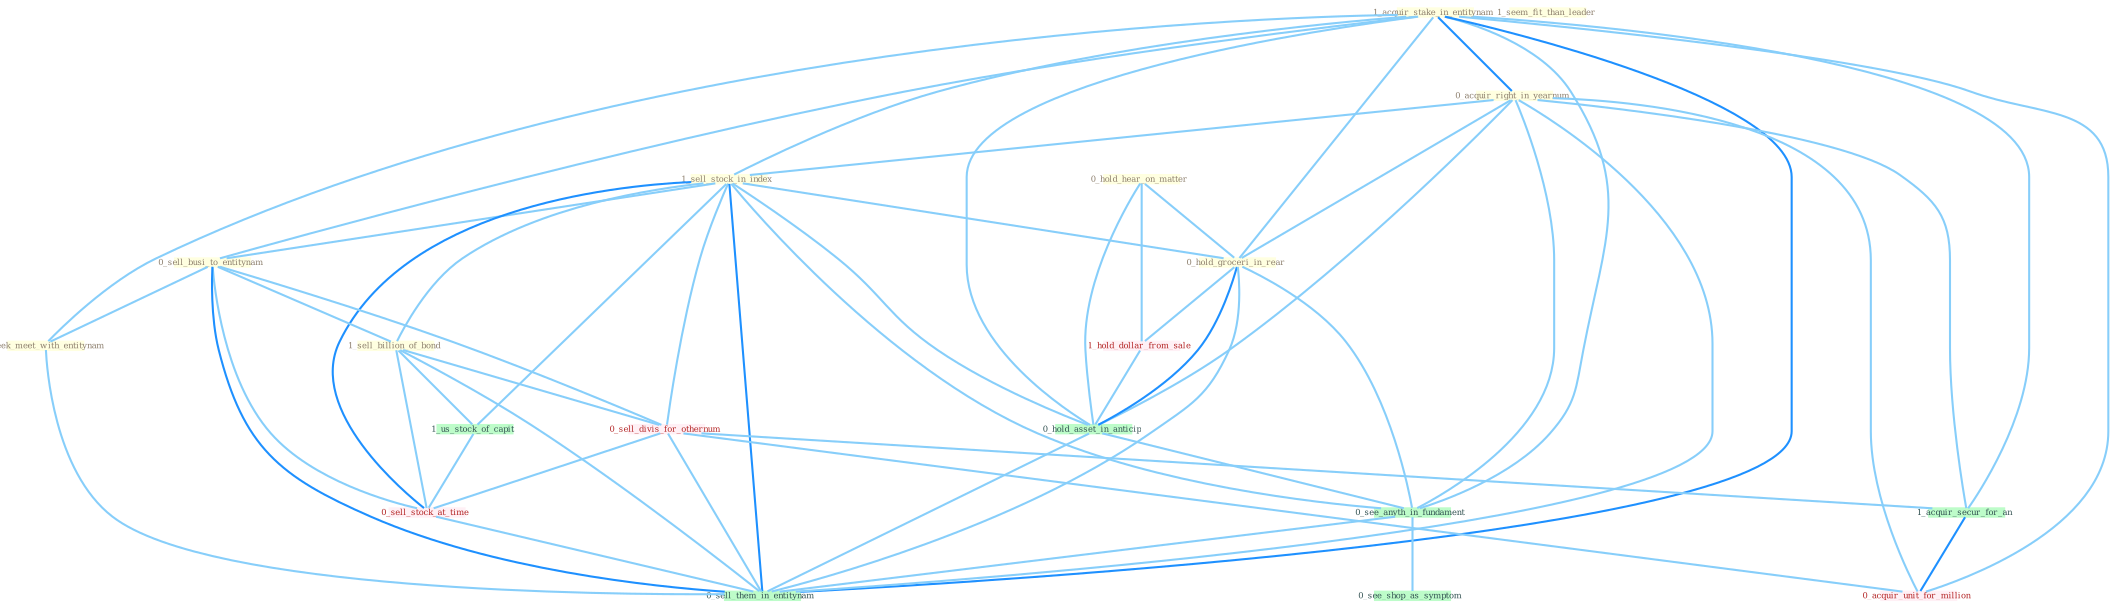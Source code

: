 Graph G{ 
    node
    [shape=polygon,style=filled,width=.5,height=.06,color="#BDFCC9",fixedsize=true,fontsize=4,
    fontcolor="#2f4f4f"];
    {node
    [color="#ffffe0", fontcolor="#8b7d6b"] "1_acquir_stake_in_entitynam " "0_hold_hear_on_matter " "0_acquir_right_in_yearnum " "1_sell_stock_in_index " "1_seem_fit_than_leader " "0_sell_busi_to_entitynam " "1_sell_billion_of_bond " "0_seek_meet_with_entitynam " "0_hold_groceri_in_rear "}
{node [color="#fff0f5", fontcolor="#b22222"] "0_sell_divis_for_othernum " "1_hold_dollar_from_sale " "0_sell_stock_at_time " "0_acquir_unit_for_million "}
edge [color="#B0E2FF"];

	"1_acquir_stake_in_entitynam " -- "0_acquir_right_in_yearnum " [w="2", color="#1e90ff" , len=0.8];
	"1_acquir_stake_in_entitynam " -- "1_sell_stock_in_index " [w="1", color="#87cefa" ];
	"1_acquir_stake_in_entitynam " -- "0_sell_busi_to_entitynam " [w="1", color="#87cefa" ];
	"1_acquir_stake_in_entitynam " -- "0_seek_meet_with_entitynam " [w="1", color="#87cefa" ];
	"1_acquir_stake_in_entitynam " -- "0_hold_groceri_in_rear " [w="1", color="#87cefa" ];
	"1_acquir_stake_in_entitynam " -- "1_acquir_secur_for_an " [w="1", color="#87cefa" ];
	"1_acquir_stake_in_entitynam " -- "0_hold_asset_in_anticip " [w="1", color="#87cefa" ];
	"1_acquir_stake_in_entitynam " -- "0_see_anyth_in_fundament " [w="1", color="#87cefa" ];
	"1_acquir_stake_in_entitynam " -- "0_acquir_unit_for_million " [w="1", color="#87cefa" ];
	"1_acquir_stake_in_entitynam " -- "0_sell_them_in_entitynam " [w="2", color="#1e90ff" , len=0.8];
	"0_hold_hear_on_matter " -- "0_hold_groceri_in_rear " [w="1", color="#87cefa" ];
	"0_hold_hear_on_matter " -- "1_hold_dollar_from_sale " [w="1", color="#87cefa" ];
	"0_hold_hear_on_matter " -- "0_hold_asset_in_anticip " [w="1", color="#87cefa" ];
	"0_acquir_right_in_yearnum " -- "1_sell_stock_in_index " [w="1", color="#87cefa" ];
	"0_acquir_right_in_yearnum " -- "0_hold_groceri_in_rear " [w="1", color="#87cefa" ];
	"0_acquir_right_in_yearnum " -- "1_acquir_secur_for_an " [w="1", color="#87cefa" ];
	"0_acquir_right_in_yearnum " -- "0_hold_asset_in_anticip " [w="1", color="#87cefa" ];
	"0_acquir_right_in_yearnum " -- "0_see_anyth_in_fundament " [w="1", color="#87cefa" ];
	"0_acquir_right_in_yearnum " -- "0_acquir_unit_for_million " [w="1", color="#87cefa" ];
	"0_acquir_right_in_yearnum " -- "0_sell_them_in_entitynam " [w="1", color="#87cefa" ];
	"1_sell_stock_in_index " -- "0_sell_busi_to_entitynam " [w="1", color="#87cefa" ];
	"1_sell_stock_in_index " -- "1_sell_billion_of_bond " [w="1", color="#87cefa" ];
	"1_sell_stock_in_index " -- "0_hold_groceri_in_rear " [w="1", color="#87cefa" ];
	"1_sell_stock_in_index " -- "0_sell_divis_for_othernum " [w="1", color="#87cefa" ];
	"1_sell_stock_in_index " -- "1_us_stock_of_capit " [w="1", color="#87cefa" ];
	"1_sell_stock_in_index " -- "0_hold_asset_in_anticip " [w="1", color="#87cefa" ];
	"1_sell_stock_in_index " -- "0_sell_stock_at_time " [w="2", color="#1e90ff" , len=0.8];
	"1_sell_stock_in_index " -- "0_see_anyth_in_fundament " [w="1", color="#87cefa" ];
	"1_sell_stock_in_index " -- "0_sell_them_in_entitynam " [w="2", color="#1e90ff" , len=0.8];
	"0_sell_busi_to_entitynam " -- "1_sell_billion_of_bond " [w="1", color="#87cefa" ];
	"0_sell_busi_to_entitynam " -- "0_seek_meet_with_entitynam " [w="1", color="#87cefa" ];
	"0_sell_busi_to_entitynam " -- "0_sell_divis_for_othernum " [w="1", color="#87cefa" ];
	"0_sell_busi_to_entitynam " -- "0_sell_stock_at_time " [w="1", color="#87cefa" ];
	"0_sell_busi_to_entitynam " -- "0_sell_them_in_entitynam " [w="2", color="#1e90ff" , len=0.8];
	"1_sell_billion_of_bond " -- "0_sell_divis_for_othernum " [w="1", color="#87cefa" ];
	"1_sell_billion_of_bond " -- "1_us_stock_of_capit " [w="1", color="#87cefa" ];
	"1_sell_billion_of_bond " -- "0_sell_stock_at_time " [w="1", color="#87cefa" ];
	"1_sell_billion_of_bond " -- "0_sell_them_in_entitynam " [w="1", color="#87cefa" ];
	"0_seek_meet_with_entitynam " -- "0_sell_them_in_entitynam " [w="1", color="#87cefa" ];
	"0_hold_groceri_in_rear " -- "1_hold_dollar_from_sale " [w="1", color="#87cefa" ];
	"0_hold_groceri_in_rear " -- "0_hold_asset_in_anticip " [w="2", color="#1e90ff" , len=0.8];
	"0_hold_groceri_in_rear " -- "0_see_anyth_in_fundament " [w="1", color="#87cefa" ];
	"0_hold_groceri_in_rear " -- "0_sell_them_in_entitynam " [w="1", color="#87cefa" ];
	"0_sell_divis_for_othernum " -- "1_acquir_secur_for_an " [w="1", color="#87cefa" ];
	"0_sell_divis_for_othernum " -- "0_sell_stock_at_time " [w="1", color="#87cefa" ];
	"0_sell_divis_for_othernum " -- "0_acquir_unit_for_million " [w="1", color="#87cefa" ];
	"0_sell_divis_for_othernum " -- "0_sell_them_in_entitynam " [w="1", color="#87cefa" ];
	"1_acquir_secur_for_an " -- "0_acquir_unit_for_million " [w="2", color="#1e90ff" , len=0.8];
	"1_us_stock_of_capit " -- "0_sell_stock_at_time " [w="1", color="#87cefa" ];
	"1_hold_dollar_from_sale " -- "0_hold_asset_in_anticip " [w="1", color="#87cefa" ];
	"0_hold_asset_in_anticip " -- "0_see_anyth_in_fundament " [w="1", color="#87cefa" ];
	"0_hold_asset_in_anticip " -- "0_sell_them_in_entitynam " [w="1", color="#87cefa" ];
	"0_sell_stock_at_time " -- "0_sell_them_in_entitynam " [w="1", color="#87cefa" ];
	"0_see_anyth_in_fundament " -- "0_see_shop_as_symptom " [w="1", color="#87cefa" ];
	"0_see_anyth_in_fundament " -- "0_sell_them_in_entitynam " [w="1", color="#87cefa" ];
}